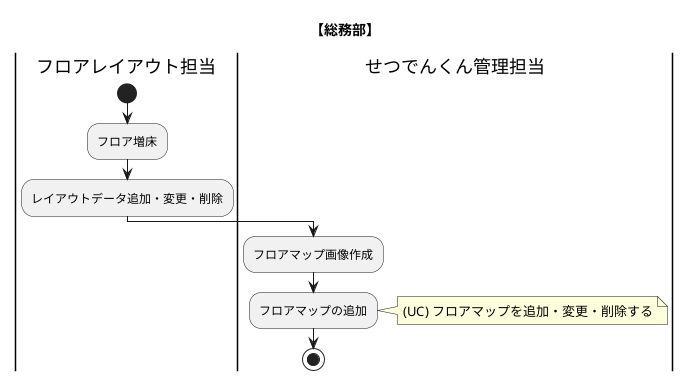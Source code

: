 @startuml
title 【総務部】
|フロアレイアウト担当|
start
:フロア増床;
:レイアウトデータ追加・変更・削除;

|せつでんくん管理担当|
:フロアマップ画像作成;
:フロアマップの追加;
note right: (UC) フロアマップを追加・変更・削除する
stop

@enduml